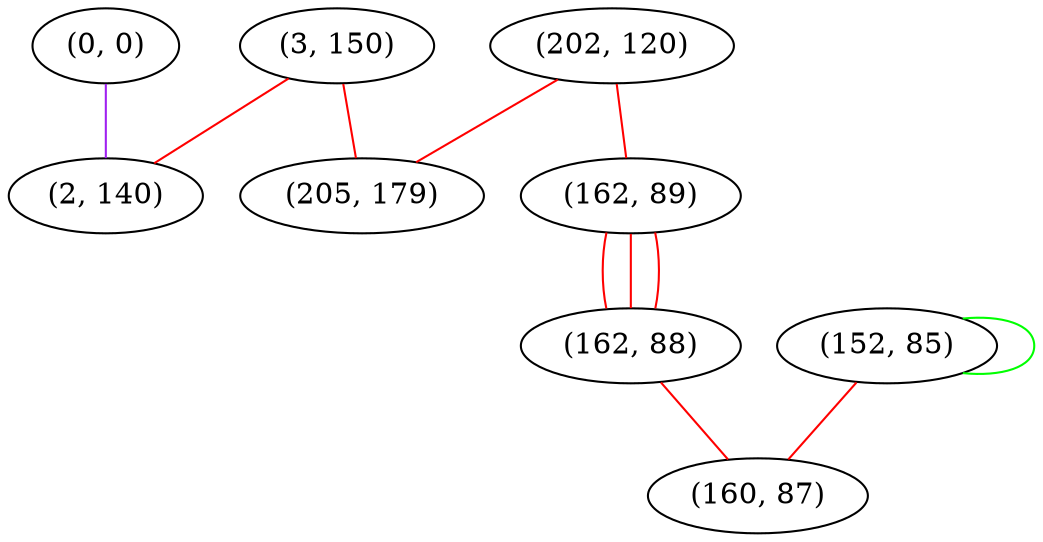 graph "" {
"(0, 0)";
"(3, 150)";
"(202, 120)";
"(2, 140)";
"(162, 89)";
"(205, 179)";
"(162, 88)";
"(152, 85)";
"(160, 87)";
"(0, 0)" -- "(2, 140)"  [color=purple, key=0, weight=4];
"(3, 150)" -- "(2, 140)"  [color=red, key=0, weight=1];
"(3, 150)" -- "(205, 179)"  [color=red, key=0, weight=1];
"(202, 120)" -- "(162, 89)"  [color=red, key=0, weight=1];
"(202, 120)" -- "(205, 179)"  [color=red, key=0, weight=1];
"(162, 89)" -- "(162, 88)"  [color=red, key=0, weight=1];
"(162, 89)" -- "(162, 88)"  [color=red, key=1, weight=1];
"(162, 89)" -- "(162, 88)"  [color=red, key=2, weight=1];
"(162, 88)" -- "(160, 87)"  [color=red, key=0, weight=1];
"(152, 85)" -- "(152, 85)"  [color=green, key=0, weight=2];
"(152, 85)" -- "(160, 87)"  [color=red, key=0, weight=1];
}
